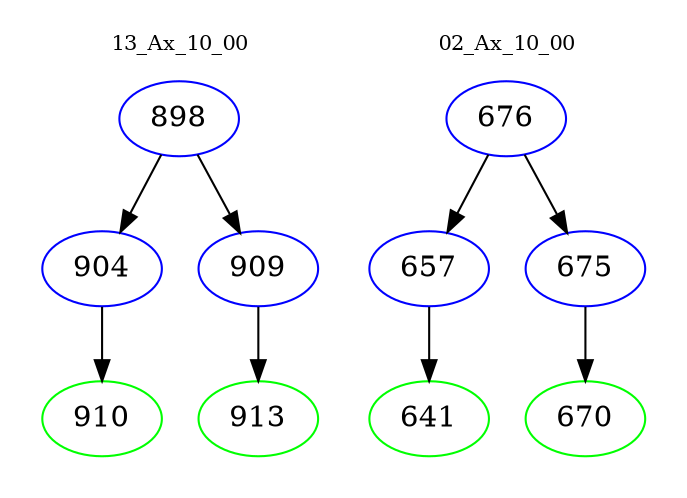 digraph{
subgraph cluster_0 {
color = white
label = "13_Ax_10_00";
fontsize=10;
T0_898 [label="898", color="blue"]
T0_898 -> T0_904 [color="black"]
T0_904 [label="904", color="blue"]
T0_904 -> T0_910 [color="black"]
T0_910 [label="910", color="green"]
T0_898 -> T0_909 [color="black"]
T0_909 [label="909", color="blue"]
T0_909 -> T0_913 [color="black"]
T0_913 [label="913", color="green"]
}
subgraph cluster_1 {
color = white
label = "02_Ax_10_00";
fontsize=10;
T1_676 [label="676", color="blue"]
T1_676 -> T1_657 [color="black"]
T1_657 [label="657", color="blue"]
T1_657 -> T1_641 [color="black"]
T1_641 [label="641", color="green"]
T1_676 -> T1_675 [color="black"]
T1_675 [label="675", color="blue"]
T1_675 -> T1_670 [color="black"]
T1_670 [label="670", color="green"]
}
}
